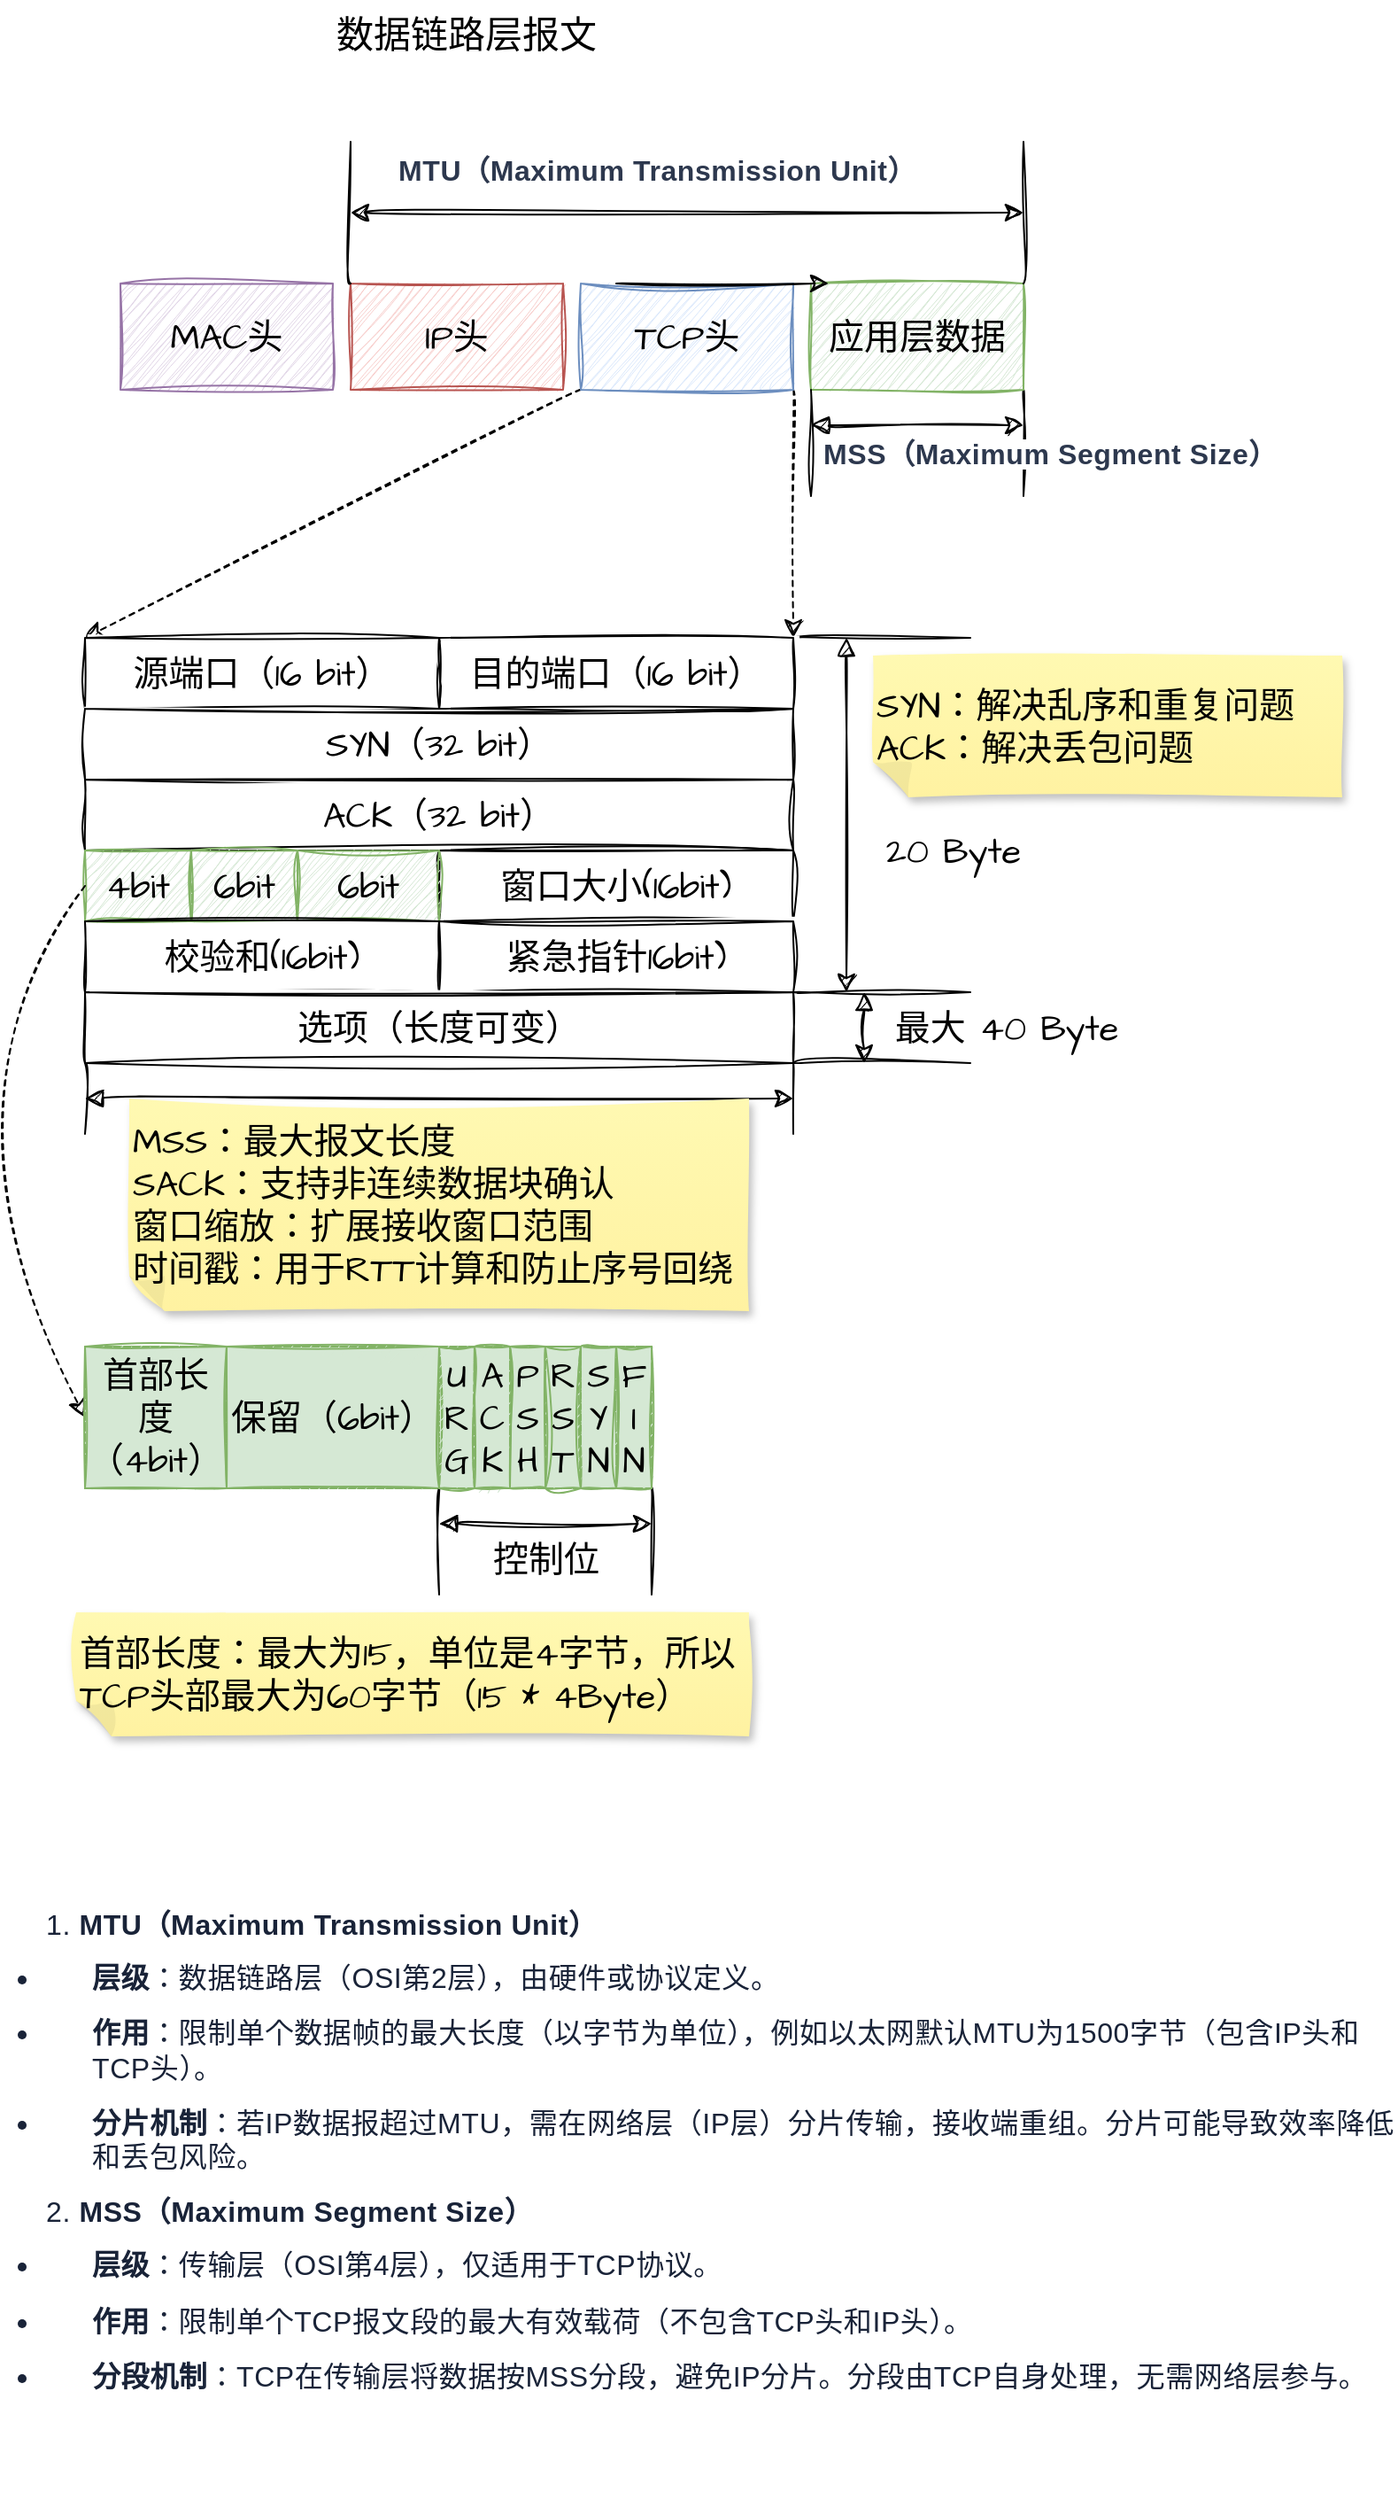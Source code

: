 <mxfile version="26.2.15" pages="3">
  <diagram name="TCP" id="4TqutR9kN0xEOKNRt9UP">
    <mxGraphModel dx="932" dy="539" grid="1" gridSize="10" guides="1" tooltips="1" connect="1" arrows="1" fold="1" page="1" pageScale="1" pageWidth="827" pageHeight="1169" math="1" shadow="0" adaptiveColors="none">
      <root>
        <mxCell id="0" />
        <mxCell id="1" parent="0" />
        <mxCell id="84evJgnpFXOQ0hdBzWu8-26" style="edgeStyle=none;curved=1;rounded=0;sketch=1;hachureGap=4;jiggle=2;curveFitting=1;orthogonalLoop=1;jettySize=auto;html=1;exitX=0;exitY=1;exitDx=0;exitDy=0;entryX=0;entryY=0;entryDx=0;entryDy=0;fontFamily=Architects Daughter;fontSource=https%3A%2F%2Ffonts.googleapis.com%2Fcss%3Ffamily%3DArchitects%2BDaughter;fontSize=12;startSize=8;endSize=8;dashed=1;" edge="1" parent="1" source="SN9uG7vAtp5vsoG-d6Sv-2" target="84evJgnpFXOQ0hdBzWu8-1">
          <mxGeometry relative="1" as="geometry" />
        </mxCell>
        <mxCell id="84evJgnpFXOQ0hdBzWu8-27" style="edgeStyle=none;curved=1;rounded=0;sketch=1;hachureGap=4;jiggle=2;curveFitting=1;orthogonalLoop=1;jettySize=auto;html=1;exitX=1;exitY=1;exitDx=0;exitDy=0;entryX=1;entryY=0;entryDx=0;entryDy=0;fontFamily=Architects Daughter;fontSource=https%3A%2F%2Ffonts.googleapis.com%2Fcss%3Ffamily%3DArchitects%2BDaughter;fontSize=12;startSize=8;endSize=8;dashed=1;" edge="1" parent="1" source="SN9uG7vAtp5vsoG-d6Sv-2" target="84evJgnpFXOQ0hdBzWu8-2">
          <mxGeometry relative="1" as="geometry" />
        </mxCell>
        <mxCell id="SN9uG7vAtp5vsoG-d6Sv-19" value="&lt;ol start=&quot;1&quot; class=&quot;qk-md-ol&quot; style=&quot;margin: 0px; padding: 0px; list-style: auto; padding-inline-start: var(--list-padding-inline-start,0); color: rgb(25, 35, 56); font-family: arial, sans-serif; font-size: 16px; font-style: normal; font-variant-ligatures: normal; font-variant-caps: normal; font-weight: 400; letter-spacing: 0.3px; orphans: 2; text-align: start; text-indent: 0px; text-transform: none; widows: 2; word-spacing: 0px; -webkit-text-stroke-width: 0px; white-space: normal; background-color: rgb(255, 255, 255); text-decoration-thickness: initial; text-decoration-style: initial; text-decoration-color: initial;&quot;&gt;&lt;li class=&quot;qk-md-li complete&quot; style=&quot;margin-top: 0px; margin-right: ; margin-bottom: 12px; margin-left: ; padding: 0px 0px 0px 6px; position: relative; list-style-position: inside; letter-spacing: 0.3px; color: var(--color-li-default); font-weight: 400; animation: auto ease 0s 1 normal none running none;&quot;&gt;&lt;strong class=&quot;qk-md-strong complete&quot; style=&quot;margin: 0px; padding: 0px; font-style: normal; font-weight: var(--base-text-weight-semibold,700); animation: auto ease 0s 1 normal none running none; opacity: 1;&quot;&gt;&lt;span class=&quot;qk-md-text complete&quot; style=&quot;margin: 0px; padding: 0px; animation: auto ease 0s 1 normal none running none; opacity: 1;&quot;&gt;MTU（Maximum Transmission Unit）&lt;/span&gt;&lt;/strong&gt;&lt;span class=&quot;qk-md-text complete&quot; style=&quot;margin: 0px; padding: 0px; animation: auto ease 0s 1 normal none running none; opacity: 1;&quot;&gt;&lt;/span&gt;&lt;ul class=&quot;qk-md-ul&quot; style=&quot;margin: 11px 0px; padding: 0px; list-style: disc; padding-inline-start: var(--list-padding-inline-start,0);&quot;&gt;&lt;li class=&quot;qk-md-li complete&quot; style=&quot;margin: 0px 0px 12px; padding: 0px 0px 0px 26px; position: relative; color: var(--color-li-default); animation: auto ease 0s 1 normal none running none;&quot;&gt;&lt;strong class=&quot;qk-md-strong complete&quot; style=&quot;margin: 0px; padding: 0px; font-style: normal; font-weight: var(--base-text-weight-semibold,700); animation: auto ease 0s 1 normal none running none; opacity: 1;&quot;&gt;&lt;span class=&quot;qk-md-text complete&quot; style=&quot;margin: 0px; padding: 0px; animation: auto ease 0s 1 normal none running none; opacity: 1;&quot;&gt;层级&lt;/span&gt;&lt;/strong&gt;&lt;span class=&quot;qk-md-text complete&quot; style=&quot;margin: 0px; padding: 0px; animation: auto ease 0s 1 normal none running none; opacity: 1;&quot;&gt;：数据链路层（OSI第2层），由硬件或协议定义。&lt;/span&gt;&lt;/li&gt;&lt;li class=&quot;qk-md-li complete&quot; style=&quot;margin: 0px 0px 12px; padding: 0px 0px 0px 26px; position: relative; color: var(--color-li-default); animation: auto ease 0s 1 normal none running none;&quot;&gt;&lt;strong class=&quot;qk-md-strong complete&quot; style=&quot;margin: 0px; padding: 0px; font-style: normal; font-weight: var(--base-text-weight-semibold,700); animation: auto ease 0s 1 normal none running none; opacity: 1;&quot;&gt;&lt;span class=&quot;qk-md-text complete&quot; style=&quot;margin: 0px; padding: 0px; animation: auto ease 0s 1 normal none running none; opacity: 1;&quot;&gt;作用&lt;/span&gt;&lt;/strong&gt;&lt;span class=&quot;qk-md-text complete&quot; style=&quot;margin: 0px; padding: 0px; animation: auto ease 0s 1 normal none running none; opacity: 1;&quot;&gt;：限制单个数据帧的最大长度（以字节为单位），例如以太网默认MTU为1500字节（包含IP头和TCP头）。&lt;/span&gt;&lt;/li&gt;&lt;li class=&quot;qk-md-li complete&quot; style=&quot;margin: 0px 0px 12px; padding: 0px 0px 0px 26px; position: relative; color: var(--color-li-default); animation: auto ease 0s 1 normal none running none;&quot;&gt;&lt;strong class=&quot;qk-md-strong complete&quot; style=&quot;margin: 0px; padding: 0px; font-style: normal; font-weight: var(--base-text-weight-semibold,700); animation: auto ease 0s 1 normal none running none; opacity: 1;&quot;&gt;&lt;span class=&quot;qk-md-text complete&quot; style=&quot;margin: 0px; padding: 0px; animation: auto ease 0s 1 normal none running none; opacity: 1;&quot;&gt;分片机制&lt;/span&gt;&lt;/strong&gt;&lt;span class=&quot;qk-md-text complete&quot; style=&quot;margin: 0px; padding: 0px; animation: auto ease 0s 1 normal none running none; opacity: 1;&quot;&gt;：若IP数据报超过MTU，需在网络层（IP层）分片传输，接收端重组。分片可能导致效率降低和丢包风险。&lt;/span&gt;&lt;/li&gt;&lt;/ul&gt;&lt;/li&gt;&lt;li class=&quot;qk-md-li complete&quot; style=&quot;margin-top: 0px; margin-right: ; margin-bottom: 12px; margin-left: ; padding: 0px 0px 0px 6px; position: relative; list-style-position: inside; letter-spacing: 0.3px; color: var(--color-li-default); font-weight: 400; animation: auto ease 0s 1 normal none running none;&quot;&gt;&lt;strong class=&quot;qk-md-strong complete&quot; style=&quot;margin: 0px; padding: 0px; font-style: normal; font-weight: var(--base-text-weight-semibold,700); animation: auto ease 0s 1 normal none running none; opacity: 1;&quot;&gt;&lt;span class=&quot;qk-md-text complete&quot; style=&quot;margin: 0px; padding: 0px; animation: auto ease 0s 1 normal none running none; opacity: 1;&quot;&gt;MSS（Maximum Segment Size）&lt;/span&gt;&lt;/strong&gt;&lt;span class=&quot;qk-md-text complete&quot; style=&quot;margin: 0px; padding: 0px; animation: auto ease 0s 1 normal none running none; opacity: 1;&quot;&gt;&lt;/span&gt;&lt;ul class=&quot;qk-md-ul&quot; style=&quot;margin: 11px 0px; padding: 0px; list-style: disc; padding-inline-start: var(--list-padding-inline-start,0);&quot;&gt;&lt;li class=&quot;qk-md-li complete&quot; style=&quot;margin: 0px 0px 12px; padding: 0px 0px 0px 26px; position: relative; color: var(--color-li-default); animation: auto ease 0s 1 normal none running none;&quot;&gt;&lt;strong class=&quot;qk-md-strong complete&quot; style=&quot;margin: 0px; padding: 0px; font-style: normal; font-weight: var(--base-text-weight-semibold,700); animation: auto ease 0s 1 normal none running none; opacity: 1;&quot;&gt;&lt;span class=&quot;qk-md-text complete&quot; style=&quot;margin: 0px; padding: 0px; animation: auto ease 0s 1 normal none running none; opacity: 1;&quot;&gt;层级&lt;/span&gt;&lt;/strong&gt;&lt;span class=&quot;qk-md-text complete&quot; style=&quot;margin: 0px; padding: 0px; animation: auto ease 0s 1 normal none running none; opacity: 1;&quot;&gt;：传输层（OSI第4层），仅适用于TCP协议。&lt;/span&gt;&lt;/li&gt;&lt;li class=&quot;qk-md-li complete&quot; style=&quot;margin: 0px 0px 12px; padding: 0px 0px 0px 26px; position: relative; color: var(--color-li-default); animation: auto ease 0s 1 normal none running none;&quot;&gt;&lt;strong class=&quot;qk-md-strong complete&quot; style=&quot;margin: 0px; padding: 0px; font-style: normal; font-weight: var(--base-text-weight-semibold,700); animation: auto ease 0s 1 normal none running none; opacity: 1;&quot;&gt;&lt;span class=&quot;qk-md-text complete&quot; style=&quot;margin: 0px; padding: 0px; animation: auto ease 0s 1 normal none running none; opacity: 1;&quot;&gt;作用&lt;/span&gt;&lt;/strong&gt;&lt;span class=&quot;qk-md-text complete&quot; style=&quot;margin: 0px; padding: 0px; animation: auto ease 0s 1 normal none running none; opacity: 1;&quot;&gt;：限制单个TCP报文段的最大有效载荷（不包含TCP头和IP头）。&lt;/span&gt;&lt;/li&gt;&lt;li class=&quot;qk-md-li complete&quot; style=&quot;margin: 0px 0px 12px; padding: 0px 0px 0px 26px; position: relative; color: var(--color-li-default); animation: auto ease 0s 1 normal none running none;&quot;&gt;&lt;strong class=&quot;qk-md-strong complete&quot; style=&quot;margin: 0px; padding: 0px; font-style: normal; font-weight: var(--base-text-weight-semibold,700); animation: auto ease 0s 1 normal none running none; opacity: 1;&quot;&gt;&lt;span class=&quot;qk-md-text complete&quot; style=&quot;margin: 0px; padding: 0px; animation: auto ease 0s 1 normal none running none; opacity: 1;&quot;&gt;分段机制&lt;/span&gt;&lt;/strong&gt;&lt;span class=&quot;qk-md-text complete&quot; style=&quot;margin: 0px; padding: 0px; animation: auto ease 0s 1 normal none running none; opacity: 1;&quot;&gt;：TCP在传输层将数据按MSS分段，避免IP分片。分段由TCP自身处理，无需网络层参与。&lt;/span&gt;&lt;/li&gt;&lt;/ul&gt;&lt;/li&gt;&lt;/ol&gt;" style="text;whiteSpace=wrap;html=1;fontFamily=Architects Daughter;fontSource=https%3A%2F%2Ffonts.googleapis.com%2Fcss%3Ffamily%3DArchitects%2BDaughter;" vertex="1" parent="1">
          <mxGeometry x="70" y="1090" width="770" height="340" as="geometry" />
        </mxCell>
        <mxCell id="84evJgnpFXOQ0hdBzWu8-23" value="" style="group" vertex="1" connectable="0" parent="1">
          <mxGeometry x="100" y="380" width="400" height="240" as="geometry" />
        </mxCell>
        <mxCell id="84evJgnpFXOQ0hdBzWu8-1" value="源端口（16 bit）" style="rounded=0;whiteSpace=wrap;html=1;sketch=1;hachureGap=4;jiggle=2;curveFitting=1;fontFamily=Architects Daughter;fontSource=https%3A%2F%2Ffonts.googleapis.com%2Fcss%3Ffamily%3DArchitects%2BDaughter;fontSize=20;" vertex="1" parent="84evJgnpFXOQ0hdBzWu8-23">
          <mxGeometry width="200" height="40" as="geometry" />
        </mxCell>
        <mxCell id="84evJgnpFXOQ0hdBzWu8-43" style="edgeStyle=none;curved=1;rounded=0;sketch=1;hachureGap=4;jiggle=2;curveFitting=1;orthogonalLoop=1;jettySize=auto;html=1;exitX=1;exitY=0;exitDx=0;exitDy=0;fontFamily=Architects Daughter;fontSource=https%3A%2F%2Ffonts.googleapis.com%2Fcss%3Ffamily%3DArchitects%2BDaughter;fontSize=12;startSize=8;endSize=8;endArrow=none;startFill=0;" edge="1" parent="84evJgnpFXOQ0hdBzWu8-23" source="84evJgnpFXOQ0hdBzWu8-2">
          <mxGeometry relative="1" as="geometry">
            <mxPoint x="500" as="targetPoint" />
          </mxGeometry>
        </mxCell>
        <mxCell id="84evJgnpFXOQ0hdBzWu8-2" value="目的端口（16 bit）" style="rounded=0;whiteSpace=wrap;html=1;sketch=1;hachureGap=4;jiggle=2;curveFitting=1;fontFamily=Architects Daughter;fontSource=https%3A%2F%2Ffonts.googleapis.com%2Fcss%3Ffamily%3DArchitects%2BDaughter;fontSize=20;" vertex="1" parent="84evJgnpFXOQ0hdBzWu8-23">
          <mxGeometry x="200" width="200" height="40" as="geometry" />
        </mxCell>
        <mxCell id="84evJgnpFXOQ0hdBzWu8-3" value="SYN（32 bit）" style="rounded=0;whiteSpace=wrap;html=1;sketch=1;hachureGap=4;jiggle=2;curveFitting=1;fontFamily=Architects Daughter;fontSource=https%3A%2F%2Ffonts.googleapis.com%2Fcss%3Ffamily%3DArchitects%2BDaughter;fontSize=20;" vertex="1" parent="84evJgnpFXOQ0hdBzWu8-23">
          <mxGeometry y="40" width="400" height="40" as="geometry" />
        </mxCell>
        <mxCell id="84evJgnpFXOQ0hdBzWu8-4" value="ACK（32 bit）" style="rounded=0;whiteSpace=wrap;html=1;sketch=1;hachureGap=4;jiggle=2;curveFitting=1;fontFamily=Architects Daughter;fontSource=https%3A%2F%2Ffonts.googleapis.com%2Fcss%3Ffamily%3DArchitects%2BDaughter;fontSize=20;" vertex="1" parent="84evJgnpFXOQ0hdBzWu8-23">
          <mxGeometry y="80" width="400" height="40" as="geometry" />
        </mxCell>
        <mxCell id="84evJgnpFXOQ0hdBzWu8-5" value="4bit" style="rounded=0;whiteSpace=wrap;html=1;sketch=1;hachureGap=4;jiggle=2;curveFitting=1;fontFamily=Architects Daughter;fontSource=https%3A%2F%2Ffonts.googleapis.com%2Fcss%3Ffamily%3DArchitects%2BDaughter;fontSize=20;fillColor=#d5e8d4;strokeColor=#82b366;" vertex="1" parent="84evJgnpFXOQ0hdBzWu8-23">
          <mxGeometry y="120" width="60" height="40" as="geometry" />
        </mxCell>
        <mxCell id="84evJgnpFXOQ0hdBzWu8-6" value="6bit" style="rounded=0;whiteSpace=wrap;html=1;sketch=1;hachureGap=4;jiggle=2;curveFitting=1;fontFamily=Architects Daughter;fontSource=https%3A%2F%2Ffonts.googleapis.com%2Fcss%3Ffamily%3DArchitects%2BDaughter;fontSize=20;fillColor=#d5e8d4;strokeColor=#82b366;" vertex="1" parent="84evJgnpFXOQ0hdBzWu8-23">
          <mxGeometry x="60" y="120" width="60" height="40" as="geometry" />
        </mxCell>
        <mxCell id="84evJgnpFXOQ0hdBzWu8-7" value="窗口大小(16bit)" style="rounded=0;whiteSpace=wrap;html=1;sketch=1;hachureGap=4;jiggle=2;curveFitting=1;fontFamily=Architects Daughter;fontSource=https%3A%2F%2Ffonts.googleapis.com%2Fcss%3Ffamily%3DArchitects%2BDaughter;fontSize=20;" vertex="1" parent="84evJgnpFXOQ0hdBzWu8-23">
          <mxGeometry x="200" y="120" width="200" height="40" as="geometry" />
        </mxCell>
        <mxCell id="84evJgnpFXOQ0hdBzWu8-8" value="6bit" style="rounded=0;whiteSpace=wrap;html=1;sketch=1;hachureGap=4;jiggle=2;curveFitting=1;fontFamily=Architects Daughter;fontSource=https%3A%2F%2Ffonts.googleapis.com%2Fcss%3Ffamily%3DArchitects%2BDaughter;fontSize=20;fillColor=#d5e8d4;strokeColor=#82b366;" vertex="1" parent="84evJgnpFXOQ0hdBzWu8-23">
          <mxGeometry x="120" y="120" width="80" height="40" as="geometry" />
        </mxCell>
        <mxCell id="84evJgnpFXOQ0hdBzWu8-9" value="校验和(16bit)" style="rounded=0;whiteSpace=wrap;html=1;sketch=1;hachureGap=4;jiggle=2;curveFitting=1;fontFamily=Architects Daughter;fontSource=https%3A%2F%2Ffonts.googleapis.com%2Fcss%3Ffamily%3DArchitects%2BDaughter;fontSize=20;" vertex="1" parent="84evJgnpFXOQ0hdBzWu8-23">
          <mxGeometry y="160" width="200" height="40" as="geometry" />
        </mxCell>
        <mxCell id="84evJgnpFXOQ0hdBzWu8-10" value="紧急指针16bit)" style="rounded=0;whiteSpace=wrap;html=1;sketch=1;hachureGap=4;jiggle=2;curveFitting=1;fontFamily=Architects Daughter;fontSource=https%3A%2F%2Ffonts.googleapis.com%2Fcss%3Ffamily%3DArchitects%2BDaughter;fontSize=20;" vertex="1" parent="84evJgnpFXOQ0hdBzWu8-23">
          <mxGeometry x="200" y="160" width="200" height="40" as="geometry" />
        </mxCell>
        <mxCell id="84evJgnpFXOQ0hdBzWu8-44" style="edgeStyle=none;curved=1;rounded=0;sketch=1;hachureGap=4;jiggle=2;curveFitting=1;orthogonalLoop=1;jettySize=auto;html=1;exitX=1;exitY=0;exitDx=0;exitDy=0;fontFamily=Architects Daughter;fontSource=https%3A%2F%2Ffonts.googleapis.com%2Fcss%3Ffamily%3DArchitects%2BDaughter;fontSize=12;startSize=8;endSize=8;endArrow=none;startFill=0;" edge="1" parent="84evJgnpFXOQ0hdBzWu8-23" source="84evJgnpFXOQ0hdBzWu8-11">
          <mxGeometry relative="1" as="geometry">
            <mxPoint x="500" y="200" as="targetPoint" />
          </mxGeometry>
        </mxCell>
        <mxCell id="84evJgnpFXOQ0hdBzWu8-47" style="edgeStyle=none;curved=1;rounded=0;sketch=1;hachureGap=4;jiggle=2;curveFitting=1;orthogonalLoop=1;jettySize=auto;html=1;exitX=1;exitY=1;exitDx=0;exitDy=0;fontFamily=Architects Daughter;fontSource=https%3A%2F%2Ffonts.googleapis.com%2Fcss%3Ffamily%3DArchitects%2BDaughter;fontSize=12;startSize=8;endSize=8;endArrow=none;startFill=0;" edge="1" parent="84evJgnpFXOQ0hdBzWu8-23" source="84evJgnpFXOQ0hdBzWu8-11">
          <mxGeometry relative="1" as="geometry">
            <mxPoint x="500" y="240" as="targetPoint" />
          </mxGeometry>
        </mxCell>
        <mxCell id="84evJgnpFXOQ0hdBzWu8-53" style="edgeStyle=none;curved=1;rounded=0;sketch=1;hachureGap=4;jiggle=2;curveFitting=1;orthogonalLoop=1;jettySize=auto;html=1;exitX=0;exitY=1;exitDx=0;exitDy=0;fontFamily=Architects Daughter;fontSource=https%3A%2F%2Ffonts.googleapis.com%2Fcss%3Ffamily%3DArchitects%2BDaughter;fontSize=12;startSize=8;endSize=8;endArrow=none;startFill=0;" edge="1" parent="84evJgnpFXOQ0hdBzWu8-23" source="84evJgnpFXOQ0hdBzWu8-11">
          <mxGeometry relative="1" as="geometry">
            <mxPoint y="280" as="targetPoint" />
          </mxGeometry>
        </mxCell>
        <mxCell id="84evJgnpFXOQ0hdBzWu8-54" style="edgeStyle=none;curved=1;rounded=0;sketch=1;hachureGap=4;jiggle=2;curveFitting=1;orthogonalLoop=1;jettySize=auto;html=1;exitX=1;exitY=1;exitDx=0;exitDy=0;fontFamily=Architects Daughter;fontSource=https%3A%2F%2Ffonts.googleapis.com%2Fcss%3Ffamily%3DArchitects%2BDaughter;fontSize=12;startSize=8;endSize=8;endArrow=none;startFill=0;" edge="1" parent="84evJgnpFXOQ0hdBzWu8-23" source="84evJgnpFXOQ0hdBzWu8-11">
          <mxGeometry relative="1" as="geometry">
            <mxPoint x="400" y="280" as="targetPoint" />
          </mxGeometry>
        </mxCell>
        <mxCell id="84evJgnpFXOQ0hdBzWu8-11" value="选项（长度可变）" style="rounded=0;whiteSpace=wrap;html=1;sketch=1;hachureGap=4;jiggle=2;curveFitting=1;fontFamily=Architects Daughter;fontSource=https%3A%2F%2Ffonts.googleapis.com%2Fcss%3Ffamily%3DArchitects%2BDaughter;fontSize=20;" vertex="1" parent="84evJgnpFXOQ0hdBzWu8-23">
          <mxGeometry y="200" width="400" height="40" as="geometry" />
        </mxCell>
        <mxCell id="84evJgnpFXOQ0hdBzWu8-38" value="" style="group" vertex="1" connectable="0" parent="1">
          <mxGeometry x="120" y="100" width="685" height="200" as="geometry" />
        </mxCell>
        <mxCell id="84evJgnpFXOQ0hdBzWu8-29" style="edgeStyle=none;curved=1;rounded=0;sketch=1;hachureGap=4;jiggle=2;curveFitting=1;orthogonalLoop=1;jettySize=auto;html=1;exitX=1;exitY=1;exitDx=0;exitDy=0;fontFamily=Architects Daughter;fontSource=https%3A%2F%2Ffonts.googleapis.com%2Fcss%3Ffamily%3DArchitects%2BDaughter;fontSize=12;startSize=8;endSize=8;endArrow=none;startFill=0;" edge="1" parent="84evJgnpFXOQ0hdBzWu8-38" source="SN9uG7vAtp5vsoG-d6Sv-1">
          <mxGeometry relative="1" as="geometry">
            <mxPoint x="510" y="200" as="targetPoint" />
          </mxGeometry>
        </mxCell>
        <mxCell id="SN9uG7vAtp5vsoG-d6Sv-1" value="应用层数据" style="whiteSpace=wrap;html=1;hachureGap=4;fontFamily=Architects Daughter;fontSource=https%3A%2F%2Ffonts.googleapis.com%2Fcss%3Ffamily%3DArchitects%2BDaughter;fillColor=#d5e8d4;strokeColor=#82b366;fontSize=20;sketch=1;curveFitting=1;jiggle=2;" vertex="1" parent="84evJgnpFXOQ0hdBzWu8-38">
          <mxGeometry x="390" y="80" width="120" height="60" as="geometry" />
        </mxCell>
        <mxCell id="SN9uG7vAtp5vsoG-d6Sv-2" value="TCP头" style="whiteSpace=wrap;html=1;hachureGap=4;fontFamily=Architects Daughter;fontSource=https%3A%2F%2Ffonts.googleapis.com%2Fcss%3Ffamily%3DArchitects%2BDaughter;fontSize=20;fillColor=#dae8fc;strokeColor=#6c8ebf;sketch=1;curveFitting=1;jiggle=2;" vertex="1" parent="84evJgnpFXOQ0hdBzWu8-38">
          <mxGeometry x="260" y="80" width="120" height="60" as="geometry" />
        </mxCell>
        <mxCell id="SN9uG7vAtp5vsoG-d6Sv-3" value="IP头" style="whiteSpace=wrap;html=1;hachureGap=4;fontFamily=Architects Daughter;fontSource=https%3A%2F%2Ffonts.googleapis.com%2Fcss%3Ffamily%3DArchitects%2BDaughter;fillColor=#f8cecc;strokeColor=#b85450;fontSize=20;sketch=1;curveFitting=1;jiggle=2;" vertex="1" parent="84evJgnpFXOQ0hdBzWu8-38">
          <mxGeometry x="130" y="80" width="120" height="60" as="geometry" />
        </mxCell>
        <mxCell id="SN9uG7vAtp5vsoG-d6Sv-4" value="&lt;strong class=&quot;qk-md-strong complete&quot; style=&quot;margin: 0px; padding: 0px; font-style: normal; font-weight: var(--base-text-weight-semibold,700); animation: auto ease 0s 1 normal none running none; opacity: 1; color: rgb(45, 56, 78); font-family: arial, sans-serif; font-size: 16px; font-variant-ligatures: normal; font-variant-caps: normal; letter-spacing: 0.3px; orphans: 2; text-align: left; text-indent: 0px; text-transform: none; widows: 2; word-spacing: 0px; -webkit-text-stroke-width: 0px; white-space: normal; background-color: rgb(255, 255, 255); text-decoration-thickness: initial; text-decoration-style: initial; text-decoration-color: initial;&quot;&gt;&lt;span class=&quot;qk-md-text complete&quot; style=&quot;margin: 0px; padding: 0px; animation: auto ease 0s 1 normal none running none; opacity: 1;&quot;&gt;MTU（Maximum Transmission Unit）&lt;/span&gt;&lt;/strong&gt;" style="text;whiteSpace=wrap;html=1;fontFamily=Architects Daughter;fontSource=https%3A%2F%2Ffonts.googleapis.com%2Fcss%3Ffamily%3DArchitects%2BDaughter;sketch=1;curveFitting=1;jiggle=2;" vertex="1" parent="84evJgnpFXOQ0hdBzWu8-38">
          <mxGeometry x="155" width="330" height="40" as="geometry" />
        </mxCell>
        <mxCell id="SN9uG7vAtp5vsoG-d6Sv-5" value="MAC头" style="whiteSpace=wrap;html=1;hachureGap=4;fontFamily=Architects Daughter;fontSource=https%3A%2F%2Ffonts.googleapis.com%2Fcss%3Ffamily%3DArchitects%2BDaughter;fillColor=#e1d5e7;strokeColor=#9673a6;fontSize=20;sketch=1;curveFitting=1;jiggle=2;" vertex="1" parent="84evJgnpFXOQ0hdBzWu8-38">
          <mxGeometry y="80" width="120" height="60" as="geometry" />
        </mxCell>
        <mxCell id="SN9uG7vAtp5vsoG-d6Sv-6" value="" style="edgeStyle=none;orthogonalLoop=1;jettySize=auto;html=1;rounded=0;hachureGap=4;fontFamily=Architects Daughter;fontSource=https%3A%2F%2Ffonts.googleapis.com%2Fcss%3Ffamily%3DArchitects%2BDaughter;fontSize=12;startSize=8;endSize=8;curved=1;startArrow=classic;startFill=1;sketch=1;curveFitting=1;jiggle=2;" edge="1" parent="84evJgnpFXOQ0hdBzWu8-38">
          <mxGeometry width="120" relative="1" as="geometry">
            <mxPoint x="130" y="40" as="sourcePoint" />
            <mxPoint x="510" y="40" as="targetPoint" />
            <Array as="points" />
          </mxGeometry>
        </mxCell>
        <mxCell id="SN9uG7vAtp5vsoG-d6Sv-9" value="" style="edgeStyle=none;orthogonalLoop=1;jettySize=auto;html=1;rounded=0;hachureGap=4;fontFamily=Architects Daughter;fontSource=https%3A%2F%2Ffonts.googleapis.com%2Fcss%3Ffamily%3DArchitects%2BDaughter;fontSize=12;startSize=8;endSize=8;curved=1;endArrow=none;startFill=0;sketch=1;curveFitting=1;jiggle=2;" edge="1" parent="84evJgnpFXOQ0hdBzWu8-38">
          <mxGeometry width="120" relative="1" as="geometry">
            <mxPoint x="130" y="80" as="sourcePoint" />
            <mxPoint x="130" as="targetPoint" />
            <Array as="points" />
          </mxGeometry>
        </mxCell>
        <mxCell id="SN9uG7vAtp5vsoG-d6Sv-10" value="" style="edgeStyle=none;orthogonalLoop=1;jettySize=auto;html=1;rounded=0;hachureGap=4;fontFamily=Architects Daughter;fontSource=https%3A%2F%2Ffonts.googleapis.com%2Fcss%3Ffamily%3DArchitects%2BDaughter;fontSize=12;startSize=8;endSize=8;curved=1;endArrow=none;startFill=0;sketch=1;curveFitting=1;jiggle=2;" edge="1" parent="84evJgnpFXOQ0hdBzWu8-38">
          <mxGeometry width="120" relative="1" as="geometry">
            <mxPoint x="510" y="80" as="sourcePoint" />
            <mxPoint x="510" as="targetPoint" />
            <Array as="points" />
          </mxGeometry>
        </mxCell>
        <mxCell id="SN9uG7vAtp5vsoG-d6Sv-13" value="" style="edgeStyle=none;orthogonalLoop=1;jettySize=auto;html=1;rounded=0;hachureGap=4;fontFamily=Architects Daughter;fontSource=https%3A%2F%2Ffonts.googleapis.com%2Fcss%3Ffamily%3DArchitects%2BDaughter;fontSize=12;startSize=8;endSize=8;curved=1;endArrow=none;startFill=0;sketch=1;curveFitting=1;jiggle=2;" edge="1" parent="84evJgnpFXOQ0hdBzWu8-38">
          <mxGeometry width="120" relative="1" as="geometry">
            <mxPoint x="390" y="200" as="sourcePoint" />
            <mxPoint x="390" y="140" as="targetPoint" />
            <Array as="points">
              <mxPoint x="390" y="170" />
            </Array>
          </mxGeometry>
        </mxCell>
        <mxCell id="SN9uG7vAtp5vsoG-d6Sv-16" value="&lt;strong class=&quot;qk-md-strong complete&quot; style=&quot;margin: 0px; padding: 0px; font-style: normal; font-weight: var(--base-text-weight-semibold,700); animation: auto ease 0s 1 normal none running none; opacity: 1; color: rgb(45, 56, 78); font-family: arial, sans-serif; font-size: 16px; font-variant-ligatures: normal; font-variant-caps: normal; letter-spacing: 0.3px; orphans: 2; text-align: left; text-indent: 0px; text-transform: none; widows: 2; word-spacing: 0px; -webkit-text-stroke-width: 0px; white-space: normal; background-color: rgb(255, 255, 255); text-decoration-thickness: initial; text-decoration-style: initial; text-decoration-color: initial;&quot;&gt;&lt;span class=&quot;qk-md-text complete&quot; style=&quot;margin: 0px; padding: 0px; animation: auto ease 0s 1 normal none running none; opacity: 1;&quot;&gt;MSS（Maximum Segment Size）&lt;/span&gt;&lt;/strong&gt;" style="text;whiteSpace=wrap;html=1;fontFamily=Architects Daughter;fontSource=https%3A%2F%2Ffonts.googleapis.com%2Fcss%3Ffamily%3DArchitects%2BDaughter;" vertex="1" parent="84evJgnpFXOQ0hdBzWu8-38">
          <mxGeometry x="395" y="160" width="290" height="40" as="geometry" />
        </mxCell>
        <mxCell id="84evJgnpFXOQ0hdBzWu8-31" value="" style="edgeStyle=none;orthogonalLoop=1;jettySize=auto;html=1;rounded=0;sketch=1;hachureGap=4;jiggle=2;curveFitting=1;fontFamily=Architects Daughter;fontSource=https%3A%2F%2Ffonts.googleapis.com%2Fcss%3Ffamily%3DArchitects%2BDaughter;fontSize=12;startSize=8;endSize=8;curved=1;" edge="1" parent="84evJgnpFXOQ0hdBzWu8-38">
          <mxGeometry width="120" relative="1" as="geometry">
            <mxPoint x="280" y="80" as="sourcePoint" />
            <mxPoint x="400" y="80" as="targetPoint" />
            <Array as="points" />
          </mxGeometry>
        </mxCell>
        <mxCell id="84evJgnpFXOQ0hdBzWu8-32" value="" style="edgeStyle=none;orthogonalLoop=1;jettySize=auto;html=1;rounded=0;sketch=1;hachureGap=4;jiggle=2;curveFitting=1;fontFamily=Architects Daughter;fontSource=https%3A%2F%2Ffonts.googleapis.com%2Fcss%3Ffamily%3DArchitects%2BDaughter;fontSize=12;startSize=8;endSize=8;curved=1;startArrow=block;startFill=1;" edge="1" parent="84evJgnpFXOQ0hdBzWu8-38">
          <mxGeometry width="120" relative="1" as="geometry">
            <mxPoint x="390" y="160" as="sourcePoint" />
            <mxPoint x="510" y="160" as="targetPoint" />
            <Array as="points" />
          </mxGeometry>
        </mxCell>
        <mxCell id="84evJgnpFXOQ0hdBzWu8-45" value="" style="edgeStyle=none;orthogonalLoop=1;jettySize=auto;html=1;rounded=0;sketch=1;hachureGap=4;jiggle=2;curveFitting=1;fontFamily=Architects Daughter;fontSource=https%3A%2F%2Ffonts.googleapis.com%2Fcss%3Ffamily%3DArchitects%2BDaughter;fontSize=12;startSize=8;endSize=8;curved=1;startArrow=block;startFill=1;" edge="1" parent="1">
          <mxGeometry width="120" relative="1" as="geometry">
            <mxPoint x="530" y="380" as="sourcePoint" />
            <mxPoint x="530" y="580" as="targetPoint" />
            <Array as="points" />
          </mxGeometry>
        </mxCell>
        <mxCell id="84evJgnpFXOQ0hdBzWu8-46" value="20 Byte" style="text;html=1;align=center;verticalAlign=middle;resizable=0;points=[];autosize=1;strokeColor=none;fillColor=none;fontSize=20;fontFamily=Architects Daughter;fontSource=https%3A%2F%2Ffonts.googleapis.com%2Fcss%3Ffamily%3DArchitects%2BDaughter;" vertex="1" parent="1">
          <mxGeometry x="540" y="480" width="100" height="40" as="geometry" />
        </mxCell>
        <mxCell id="84evJgnpFXOQ0hdBzWu8-48" value="" style="edgeStyle=none;orthogonalLoop=1;jettySize=auto;html=1;rounded=0;sketch=1;hachureGap=4;jiggle=2;curveFitting=1;fontFamily=Architects Daughter;fontSource=https%3A%2F%2Ffonts.googleapis.com%2Fcss%3Ffamily%3DArchitects%2BDaughter;fontSize=12;startSize=8;endSize=8;curved=1;startArrow=block;startFill=1;" edge="1" parent="1">
          <mxGeometry width="120" relative="1" as="geometry">
            <mxPoint x="540" y="580" as="sourcePoint" />
            <mxPoint x="540" y="620" as="targetPoint" />
            <Array as="points" />
          </mxGeometry>
        </mxCell>
        <mxCell id="84evJgnpFXOQ0hdBzWu8-49" value="最大 40 Byte" style="text;html=1;align=center;verticalAlign=middle;resizable=0;points=[];autosize=1;strokeColor=none;fillColor=none;fontSize=20;fontFamily=Architects Daughter;fontSource=https%3A%2F%2Ffonts.googleapis.com%2Fcss%3Ffamily%3DArchitects%2BDaughter;" vertex="1" parent="1">
          <mxGeometry x="545" y="580" width="150" height="40" as="geometry" />
        </mxCell>
        <mxCell id="84evJgnpFXOQ0hdBzWu8-50" style="edgeStyle=none;curved=1;rounded=0;sketch=1;hachureGap=4;jiggle=2;curveFitting=1;orthogonalLoop=1;jettySize=auto;html=1;exitX=0;exitY=0.5;exitDx=0;exitDy=0;fontFamily=Architects Daughter;fontSource=https%3A%2F%2Ffonts.googleapis.com%2Fcss%3Ffamily%3DArchitects%2BDaughter;fontSize=12;startSize=8;endSize=8;entryX=0;entryY=0.5;entryDx=0;entryDy=0;dashed=1;" edge="1" parent="1" source="84evJgnpFXOQ0hdBzWu8-5" target="84evJgnpFXOQ0hdBzWu8-35">
          <mxGeometry relative="1" as="geometry">
            <mxPoint x="90" y="650" as="targetPoint" />
            <Array as="points">
              <mxPoint x="10" y="640" />
            </Array>
          </mxGeometry>
        </mxCell>
        <mxCell id="84evJgnpFXOQ0hdBzWu8-51" value="首部长度：最大为15，单位是4字节，所以TCP头部最大为60字节（15 * 4Byte）" style="shape=note;whiteSpace=wrap;html=1;backgroundOutline=1;fontColor=#000000;darkOpacity=0.05;fillColor=#FFF9B2;strokeColor=none;fillStyle=solid;direction=west;gradientDirection=north;gradientColor=#FFF2A1;shadow=1;size=20;pointerEvents=1;sketch=1;hachureGap=4;jiggle=2;curveFitting=1;fontFamily=Architects Daughter;fontSource=https%3A%2F%2Ffonts.googleapis.com%2Fcss%3Ffamily%3DArchitects%2BDaughter;align=left;fontSize=20;" vertex="1" parent="1">
          <mxGeometry x="95" y="930" width="380" height="70" as="geometry" />
        </mxCell>
        <mxCell id="84evJgnpFXOQ0hdBzWu8-52" value="" style="group" vertex="1" connectable="0" parent="1">
          <mxGeometry x="100" y="780" width="320" height="140" as="geometry" />
        </mxCell>
        <mxCell id="84evJgnpFXOQ0hdBzWu8-37" value="" style="group;fillColor=#d5e8d4;strokeColor=#82b366;" vertex="1" connectable="0" parent="84evJgnpFXOQ0hdBzWu8-52">
          <mxGeometry width="320" height="80" as="geometry" />
        </mxCell>
        <mxCell id="84evJgnpFXOQ0hdBzWu8-35" value="首部长度（4bit）" style="rounded=0;whiteSpace=wrap;html=1;sketch=1;hachureGap=4;jiggle=2;curveFitting=1;fontFamily=Architects Daughter;fontSource=https%3A%2F%2Ffonts.googleapis.com%2Fcss%3Ffamily%3DArchitects%2BDaughter;fontSize=20;fillColor=#d5e8d4;strokeColor=#82b366;" vertex="1" parent="84evJgnpFXOQ0hdBzWu8-37">
          <mxGeometry width="80" height="80" as="geometry" />
        </mxCell>
        <mxCell id="84evJgnpFXOQ0hdBzWu8-36" value="" style="group;fillColor=#d5e8d4;strokeColor=#82b366;" vertex="1" connectable="0" parent="84evJgnpFXOQ0hdBzWu8-37">
          <mxGeometry x="80" width="240" height="80" as="geometry" />
        </mxCell>
        <mxCell id="84evJgnpFXOQ0hdBzWu8-21" value="" style="group;fillColor=#d5e8d4;strokeColor=#82b366;container=0;" vertex="1" connectable="0" parent="84evJgnpFXOQ0hdBzWu8-36">
          <mxGeometry x="120" width="120" height="80" as="geometry" />
        </mxCell>
        <mxCell id="84evJgnpFXOQ0hdBzWu8-34" value="保留（6bit）" style="rounded=0;whiteSpace=wrap;html=1;sketch=1;hachureGap=4;jiggle=2;curveFitting=1;fontFamily=Architects Daughter;fontSource=https%3A%2F%2Ffonts.googleapis.com%2Fcss%3Ffamily%3DArchitects%2BDaughter;fontSize=20;fillColor=#d5e8d4;strokeColor=#82b366;" vertex="1" parent="84evJgnpFXOQ0hdBzWu8-36">
          <mxGeometry width="120" height="80" as="geometry" />
        </mxCell>
        <mxCell id="84evJgnpFXOQ0hdBzWu8-14" value="" style="group;fillColor=#d5e8d4;strokeColor=#82b366;" vertex="1" connectable="0" parent="84evJgnpFXOQ0hdBzWu8-36">
          <mxGeometry x="200" width="40" height="80" as="geometry" />
        </mxCell>
        <mxCell id="84evJgnpFXOQ0hdBzWu8-12" value="S&lt;div&gt;Y&lt;/div&gt;&lt;div&gt;N&lt;/div&gt;" style="rounded=0;whiteSpace=wrap;html=1;sketch=1;hachureGap=4;jiggle=2;curveFitting=1;fontFamily=Architects Daughter;fontSource=https%3A%2F%2Ffonts.googleapis.com%2Fcss%3Ffamily%3DArchitects%2BDaughter;fontSize=20;fillColor=#d5e8d4;strokeColor=#82b366;" vertex="1" parent="84evJgnpFXOQ0hdBzWu8-14">
          <mxGeometry width="20" height="80" as="geometry" />
        </mxCell>
        <mxCell id="84evJgnpFXOQ0hdBzWu8-40" style="edgeStyle=none;curved=1;rounded=0;sketch=1;hachureGap=4;jiggle=2;curveFitting=1;orthogonalLoop=1;jettySize=auto;html=1;exitX=1;exitY=1;exitDx=0;exitDy=0;fontFamily=Architects Daughter;fontSource=https%3A%2F%2Ffonts.googleapis.com%2Fcss%3Ffamily%3DArchitects%2BDaughter;fontSize=12;startSize=8;endSize=8;endArrow=none;startFill=0;" edge="1" parent="84evJgnpFXOQ0hdBzWu8-14" source="84evJgnpFXOQ0hdBzWu8-13">
          <mxGeometry relative="1" as="geometry">
            <mxPoint x="40" y="140" as="targetPoint" />
          </mxGeometry>
        </mxCell>
        <mxCell id="84evJgnpFXOQ0hdBzWu8-13" value="F&lt;div&gt;I&lt;/div&gt;&lt;div&gt;N&lt;/div&gt;" style="rounded=0;whiteSpace=wrap;html=1;sketch=1;hachureGap=4;jiggle=2;curveFitting=1;fontFamily=Architects Daughter;fontSource=https%3A%2F%2Ffonts.googleapis.com%2Fcss%3Ffamily%3DArchitects%2BDaughter;fontSize=20;fillColor=#d5e8d4;strokeColor=#82b366;" vertex="1" parent="84evJgnpFXOQ0hdBzWu8-14">
          <mxGeometry x="20" width="20" height="80" as="geometry" />
        </mxCell>
        <mxCell id="84evJgnpFXOQ0hdBzWu8-17" value="R&lt;div&gt;S&lt;div&gt;T&lt;/div&gt;&lt;/div&gt;" style="rounded=0;whiteSpace=wrap;html=1;sketch=1;hachureGap=4;jiggle=2;curveFitting=1;fontFamily=Architects Daughter;fontSource=https%3A%2F%2Ffonts.googleapis.com%2Fcss%3Ffamily%3DArchitects%2BDaughter;fontSize=20;fillColor=#d5e8d4;strokeColor=#82b366;" vertex="1" parent="84evJgnpFXOQ0hdBzWu8-36">
          <mxGeometry x="180" width="20" height="80" as="geometry" />
        </mxCell>
        <mxCell id="84evJgnpFXOQ0hdBzWu8-18" value="P&lt;div&gt;S&lt;/div&gt;&lt;div&gt;H&lt;/div&gt;" style="rounded=0;whiteSpace=wrap;html=1;sketch=1;hachureGap=4;jiggle=2;curveFitting=1;fontFamily=Architects Daughter;fontSource=https%3A%2F%2Ffonts.googleapis.com%2Fcss%3Ffamily%3DArchitects%2BDaughter;fontSize=20;fillColor=#d5e8d4;strokeColor=#82b366;" vertex="1" parent="84evJgnpFXOQ0hdBzWu8-36">
          <mxGeometry x="160" width="20" height="80" as="geometry" />
        </mxCell>
        <mxCell id="84evJgnpFXOQ0hdBzWu8-19" value="A&lt;div&gt;C&lt;/div&gt;&lt;div&gt;K&lt;/div&gt;" style="rounded=0;whiteSpace=wrap;html=1;sketch=1;hachureGap=4;jiggle=2;curveFitting=1;fontFamily=Architects Daughter;fontSource=https%3A%2F%2Ffonts.googleapis.com%2Fcss%3Ffamily%3DArchitects%2BDaughter;fontSize=20;fillColor=#d5e8d4;strokeColor=#82b366;" vertex="1" parent="84evJgnpFXOQ0hdBzWu8-36">
          <mxGeometry x="140" width="20" height="80" as="geometry" />
        </mxCell>
        <mxCell id="84evJgnpFXOQ0hdBzWu8-39" style="edgeStyle=none;curved=1;rounded=0;sketch=1;hachureGap=4;jiggle=2;curveFitting=1;orthogonalLoop=1;jettySize=auto;html=1;exitX=0;exitY=1;exitDx=0;exitDy=0;fontFamily=Architects Daughter;fontSource=https%3A%2F%2Ffonts.googleapis.com%2Fcss%3Ffamily%3DArchitects%2BDaughter;fontSize=12;startSize=8;endSize=8;endArrow=none;startFill=0;" edge="1" parent="84evJgnpFXOQ0hdBzWu8-36" source="84evJgnpFXOQ0hdBzWu8-20">
          <mxGeometry relative="1" as="geometry">
            <mxPoint x="120" y="140" as="targetPoint" />
          </mxGeometry>
        </mxCell>
        <mxCell id="84evJgnpFXOQ0hdBzWu8-20" value="U&lt;div&gt;R&lt;/div&gt;&lt;div&gt;G&lt;/div&gt;" style="rounded=0;whiteSpace=wrap;html=1;sketch=1;hachureGap=4;jiggle=2;curveFitting=1;fontFamily=Architects Daughter;fontSource=https%3A%2F%2Ffonts.googleapis.com%2Fcss%3Ffamily%3DArchitects%2BDaughter;fontSize=20;fillColor=#d5e8d4;strokeColor=#82b366;" vertex="1" parent="84evJgnpFXOQ0hdBzWu8-36">
          <mxGeometry x="120" width="20" height="80" as="geometry" />
        </mxCell>
        <mxCell id="84evJgnpFXOQ0hdBzWu8-41" value="" style="edgeStyle=none;orthogonalLoop=1;jettySize=auto;html=1;rounded=0;sketch=1;hachureGap=4;jiggle=2;curveFitting=1;fontFamily=Architects Daughter;fontSource=https%3A%2F%2Ffonts.googleapis.com%2Fcss%3Ffamily%3DArchitects%2BDaughter;fontSize=12;startSize=8;endSize=8;curved=1;startArrow=block;startFill=1;" edge="1" parent="84evJgnpFXOQ0hdBzWu8-52">
          <mxGeometry width="120" relative="1" as="geometry">
            <mxPoint x="200" y="100" as="sourcePoint" />
            <mxPoint x="320" y="100" as="targetPoint" />
            <Array as="points" />
          </mxGeometry>
        </mxCell>
        <mxCell id="84evJgnpFXOQ0hdBzWu8-42" value="控制位" style="text;html=1;align=center;verticalAlign=middle;resizable=0;points=[];autosize=1;strokeColor=none;fillColor=none;fontSize=20;fontFamily=Architects Daughter;fontSource=https%3A%2F%2Ffonts.googleapis.com%2Fcss%3Ffamily%3DArchitects%2BDaughter;" vertex="1" parent="84evJgnpFXOQ0hdBzWu8-52">
          <mxGeometry x="220" y="100" width="80" height="40" as="geometry" />
        </mxCell>
        <mxCell id="84evJgnpFXOQ0hdBzWu8-55" value="" style="edgeStyle=none;orthogonalLoop=1;jettySize=auto;html=1;rounded=0;sketch=1;hachureGap=4;jiggle=2;curveFitting=1;fontFamily=Architects Daughter;fontSource=https%3A%2F%2Ffonts.googleapis.com%2Fcss%3Ffamily%3DArchitects%2BDaughter;fontSize=12;startSize=8;endSize=8;curved=1;startArrow=block;startFill=1;" edge="1" parent="1">
          <mxGeometry width="120" relative="1" as="geometry">
            <mxPoint x="100" y="640" as="sourcePoint" />
            <mxPoint x="500" y="640" as="targetPoint" />
            <Array as="points" />
          </mxGeometry>
        </mxCell>
        <mxCell id="84evJgnpFXOQ0hdBzWu8-58" value="MSS：最大报文长度&lt;div&gt;SACK：支持非连续数据块确认&lt;/div&gt;&lt;div&gt;窗口缩放：扩展接收窗口范围&lt;/div&gt;&lt;div&gt;时间戳：用于RTT计算和防止序号回绕&lt;/div&gt;" style="shape=note;whiteSpace=wrap;html=1;backgroundOutline=1;fontColor=#000000;darkOpacity=0.05;fillColor=#FFF9B2;strokeColor=none;fillStyle=solid;direction=west;gradientDirection=north;gradientColor=#FFF2A1;shadow=1;size=20;pointerEvents=1;sketch=1;hachureGap=4;jiggle=2;curveFitting=1;fontFamily=Architects Daughter;fontSource=https%3A%2F%2Ffonts.googleapis.com%2Fcss%3Ffamily%3DArchitects%2BDaughter;align=left;fontSize=20;" vertex="1" parent="1">
          <mxGeometry x="125" y="640" width="350" height="120" as="geometry" />
        </mxCell>
        <mxCell id="QYoU1OEquIz1MVdnVfnx-1" value="SYN：解决乱序和重复问题&lt;span style=&quot;background-color: transparent; color: light-dark(rgb(0, 0, 0), rgb(237, 237, 237));&quot;&gt;ACK：解决丢包问题&lt;/span&gt;" style="shape=note;whiteSpace=wrap;html=1;backgroundOutline=1;fontColor=#000000;darkOpacity=0.05;fillColor=#FFF9B2;strokeColor=none;fillStyle=solid;direction=west;gradientDirection=north;gradientColor=#FFF2A1;shadow=1;size=20;pointerEvents=1;sketch=1;hachureGap=4;jiggle=2;curveFitting=1;fontFamily=Architects Daughter;fontSource=https%3A%2F%2Ffonts.googleapis.com%2Fcss%3Ffamily%3DArchitects%2BDaughter;fontSize=20;align=left;" vertex="1" parent="1">
          <mxGeometry x="545" y="390" width="265" height="80" as="geometry" />
        </mxCell>
        <mxCell id="QYoU1OEquIz1MVdnVfnx-2" value="数据链路层报文" style="text;html=1;align=center;verticalAlign=middle;resizable=0;points=[];autosize=1;strokeColor=none;fillColor=none;fontSize=21;fontFamily=Comic Sans MS;" vertex="1" parent="1">
          <mxGeometry x="230" y="20" width="170" height="40" as="geometry" />
        </mxCell>
      </root>
    </mxGraphModel>
  </diagram>
  <diagram id="aAm2y3sNHdF66kvT7jnA" name="TLS">
    <mxGraphModel dx="932" dy="539" grid="1" gridSize="10" guides="1" tooltips="1" connect="1" arrows="1" fold="1" page="1" pageScale="1" pageWidth="827" pageHeight="1169" math="1" shadow="0">
      <root>
        <mxCell id="0" />
        <mxCell id="1" parent="0" />
        <mxCell id="I_0CBgndCcE_jrkm0DA0-6" value="" style="edgeStyle=none;curved=1;rounded=0;sketch=1;hachureGap=4;jiggle=2;curveFitting=1;orthogonalLoop=1;jettySize=auto;html=1;fontFamily=Architects Daughter;fontSource=https%3A%2F%2Ffonts.googleapis.com%2Fcss%3Ffamily%3DArchitects%2BDaughter;fontSize=12;startSize=8;endSize=8;endArrow=none;startFill=0;" edge="1" parent="1" source="I_0CBgndCcE_jrkm0DA0-1">
          <mxGeometry relative="1" as="geometry">
            <mxPoint x="230" y="560" as="targetPoint" />
          </mxGeometry>
        </mxCell>
        <mxCell id="I_0CBgndCcE_jrkm0DA0-1" value="浏览器" style="rounded=0;whiteSpace=wrap;html=1;sketch=1;hachureGap=4;jiggle=2;curveFitting=1;fontFamily=Architects Daughter;fontSource=https%3A%2F%2Ffonts.googleapis.com%2Fcss%3Ffamily%3DArchitects%2BDaughter;fontSize=20;fillColor=#d5e8d4;strokeColor=#82b366;" vertex="1" parent="1">
          <mxGeometry x="150" y="90" width="160" height="80" as="geometry" />
        </mxCell>
        <mxCell id="I_0CBgndCcE_jrkm0DA0-8" value="" style="edgeStyle=none;curved=1;rounded=0;sketch=1;hachureGap=4;jiggle=2;curveFitting=1;orthogonalLoop=1;jettySize=auto;html=1;fontFamily=Architects Daughter;fontSource=https%3A%2F%2Ffonts.googleapis.com%2Fcss%3Ffamily%3DArchitects%2BDaughter;fontSize=12;startSize=8;endSize=8;endArrow=none;startFill=0;" edge="1" parent="1" source="I_0CBgndCcE_jrkm0DA0-2">
          <mxGeometry relative="1" as="geometry">
            <mxPoint x="560" y="560" as="targetPoint" />
          </mxGeometry>
        </mxCell>
        <mxCell id="I_0CBgndCcE_jrkm0DA0-2" value="服务器" style="rounded=0;whiteSpace=wrap;html=1;sketch=1;hachureGap=4;jiggle=2;curveFitting=1;fontFamily=Architects Daughter;fontSource=https%3A%2F%2Ffonts.googleapis.com%2Fcss%3Ffamily%3DArchitects%2BDaughter;fontSize=20;fillColor=#fa6800;strokeColor=#C73500;fontColor=#000000;" vertex="1" parent="1">
          <mxGeometry x="480" y="90" width="160" height="80" as="geometry" />
        </mxCell>
        <mxCell id="I_0CBgndCcE_jrkm0DA0-9" value="TCP 三次握手" style="rounded=1;whiteSpace=wrap;html=1;sketch=1;hachureGap=4;jiggle=2;curveFitting=1;fontFamily=Architects Daughter;fontSource=https%3A%2F%2Ffonts.googleapis.com%2Fcss%3Ffamily%3DArchitects%2BDaughter;dashed=1;fontSize=20;" vertex="1" parent="1">
          <mxGeometry x="190" y="220" width="410" height="60" as="geometry" />
        </mxCell>
        <mxCell id="I_0CBgndCcE_jrkm0DA0-10" value="TLS 四次握手" style="rounded=1;whiteSpace=wrap;html=1;sketch=1;hachureGap=4;jiggle=2;curveFitting=1;fontFamily=Architects Daughter;fontSource=https%3A%2F%2Ffonts.googleapis.com%2Fcss%3Ffamily%3DArchitects%2BDaughter;dashed=1;fontSize=20;fillColor=#1ba1e2;fontColor=#000000;strokeColor=#006EAF;" vertex="1" parent="1">
          <mxGeometry x="190" y="330" width="410" height="60" as="geometry" />
        </mxCell>
        <mxCell id="I_0CBgndCcE_jrkm0DA0-11" value="数据加密通信" style="rounded=1;whiteSpace=wrap;html=1;sketch=1;hachureGap=4;jiggle=2;curveFitting=1;fontFamily=Architects Daughter;fontSource=https%3A%2F%2Ffonts.googleapis.com%2Fcss%3Ffamily%3DArchitects%2BDaughter;dashed=1;fontSize=20;" vertex="1" parent="1">
          <mxGeometry x="190" y="450" width="410" height="60" as="geometry" />
        </mxCell>
        <mxCell id="I_0CBgndCcE_jrkm0DA0-15" value="" style="edgeStyle=none;curved=1;rounded=0;sketch=1;hachureGap=4;jiggle=2;curveFitting=1;orthogonalLoop=1;jettySize=auto;html=1;fontFamily=Architects Daughter;fontSource=https%3A%2F%2Ffonts.googleapis.com%2Fcss%3Ffamily%3DArchitects%2BDaughter;fontSize=12;startSize=8;endSize=8;endArrow=none;startFill=0;" edge="1" parent="1" source="I_0CBgndCcE_jrkm0DA0-12" target="I_0CBgndCcE_jrkm0DA0-14">
          <mxGeometry relative="1" as="geometry" />
        </mxCell>
        <mxCell id="I_0CBgndCcE_jrkm0DA0-12" value="浏览器" style="rounded=0;whiteSpace=wrap;html=1;sketch=1;hachureGap=4;jiggle=2;curveFitting=1;fontFamily=Architects Daughter;fontSource=https%3A%2F%2Ffonts.googleapis.com%2Fcss%3Ffamily%3DArchitects%2BDaughter;fontSize=20;fillColor=#d5e8d4;strokeColor=#82b366;" vertex="1" parent="1">
          <mxGeometry x="827" y="90" width="160" height="80" as="geometry" />
        </mxCell>
        <mxCell id="I_0CBgndCcE_jrkm0DA0-13" value="服务器" style="rounded=0;whiteSpace=wrap;html=1;sketch=1;hachureGap=4;jiggle=2;curveFitting=1;fontFamily=Architects Daughter;fontSource=https%3A%2F%2Ffonts.googleapis.com%2Fcss%3Ffamily%3DArchitects%2BDaughter;fontSize=20;fillColor=#fa6800;strokeColor=#C73500;fontColor=#000000;" vertex="1" parent="1">
          <mxGeometry x="1130" y="90" width="160" height="80" as="geometry" />
        </mxCell>
        <mxCell id="I_0CBgndCcE_jrkm0DA0-14" value="" style="shape=waypoint;sketch=1;size=6;pointerEvents=1;points=[];fillColor=#d5e8d4;resizable=0;rotatable=0;perimeter=centerPerimeter;snapToPoint=1;fontSize=20;fontFamily=Architects Daughter;strokeColor=#82b366;rounded=0;hachureGap=4;jiggle=2;curveFitting=1;fontSource=https%3A%2F%2Ffonts.googleapis.com%2Fcss%3Ffamily%3DArchitects%2BDaughter;" vertex="1" parent="1">
          <mxGeometry x="885" y="1110" width="20" height="20" as="geometry" />
        </mxCell>
        <mxCell id="I_0CBgndCcE_jrkm0DA0-16" value="" style="edgeStyle=none;curved=1;rounded=0;sketch=1;hachureGap=4;jiggle=2;curveFitting=1;orthogonalLoop=1;jettySize=auto;html=1;fontFamily=Architects Daughter;fontSource=https%3A%2F%2Ffonts.googleapis.com%2Fcss%3Ffamily%3DArchitects%2BDaughter;fontSize=12;startSize=8;endSize=8;endArrow=none;startFill=0;" edge="1" parent="1">
          <mxGeometry relative="1" as="geometry">
            <mxPoint x="1209.5" y="170" as="sourcePoint" />
            <mxPoint x="1200" y="1120" as="targetPoint" />
          </mxGeometry>
        </mxCell>
        <mxCell id="I_0CBgndCcE_jrkm0DA0-17" value="" style="edgeStyle=none;orthogonalLoop=1;jettySize=auto;html=1;rounded=0;sketch=1;hachureGap=4;jiggle=2;curveFitting=1;fontFamily=Architects Daughter;fontSource=https%3A%2F%2Ffonts.googleapis.com%2Fcss%3Ffamily%3DArchitects%2BDaughter;fontSize=12;startSize=8;endSize=8;curved=1;" edge="1" parent="1">
          <mxGeometry width="120" relative="1" as="geometry">
            <mxPoint x="910" y="249.5" as="sourcePoint" />
            <mxPoint x="1210" y="250" as="targetPoint" />
            <Array as="points" />
          </mxGeometry>
        </mxCell>
        <mxCell id="I_0CBgndCcE_jrkm0DA0-18" value="Client Hello" style="text;html=1;align=center;verticalAlign=middle;resizable=0;points=[];autosize=1;strokeColor=none;fillColor=none;fontSize=16;fontFamily=Architects Daughter;fontSource=https%3A%2F%2Ffonts.googleapis.com%2Fcss%3Ffamily%3DArchitects%2BDaughter;" vertex="1" parent="1">
          <mxGeometry x="810" y="220" width="100" height="30" as="geometry" />
        </mxCell>
        <mxCell id="I_0CBgndCcE_jrkm0DA0-19" value="协议版本、加密套件、&lt;font style=&quot;color: rgb(255, 51, 51);&quot;&gt;Client Random&lt;/font&gt;" style="text;html=1;align=center;verticalAlign=middle;resizable=0;points=[];autosize=1;strokeColor=none;fillColor=none;fontSize=16;fontFamily=Architects Daughter;fontSource=https%3A%2F%2Ffonts.googleapis.com%2Fcss%3Ffamily%3DArchitects%2BDaughter;" vertex="1" parent="1">
          <mxGeometry x="910" y="211" width="290" height="30" as="geometry" />
        </mxCell>
        <mxCell id="I_0CBgndCcE_jrkm0DA0-20" value="" style="edgeStyle=none;orthogonalLoop=1;jettySize=auto;html=1;rounded=0;sketch=1;hachureGap=4;jiggle=2;curveFitting=1;fontFamily=Architects Daughter;fontSource=https%3A%2F%2Ffonts.googleapis.com%2Fcss%3Ffamily%3DArchitects%2BDaughter;fontSize=12;startSize=8;endSize=8;curved=1;" edge="1" parent="1">
          <mxGeometry width="120" relative="1" as="geometry">
            <mxPoint x="1210" y="300" as="sourcePoint" />
            <mxPoint x="910" y="300" as="targetPoint" />
            <Array as="points" />
          </mxGeometry>
        </mxCell>
        <mxCell id="I_0CBgndCcE_jrkm0DA0-21" value="Server Hello" style="text;whiteSpace=wrap;fontFamily=Architects Daughter;fontSource=https%3A%2F%2Ffonts.googleapis.com%2Fcss%3Ffamily%3DArchitects%2BDaughter;fontSize=16;" vertex="1" parent="1">
          <mxGeometry x="1220" y="280" width="100" height="40" as="geometry" />
        </mxCell>
        <mxCell id="I_0CBgndCcE_jrkm0DA0-22" value="协议版本、加密套件、Server Random、&#xa;&#xa;                    证书" style="text;whiteSpace=wrap;fontFamily=Architects Daughter;fontSource=https%3A%2F%2Ffonts.googleapis.com%2Fcss%3Ffamily%3DArchitects%2BDaughter;fontSize=16;" vertex="1" parent="1">
          <mxGeometry x="910" y="270" width="300" height="60" as="geometry" />
        </mxCell>
        <mxCell id="I_0CBgndCcE_jrkm0DA0-23" value="" style="html=1;points=[[0,0,0,0,5],[0,1,0,0,-5],[1,0,0,0,5],[1,1,0,0,-5]];perimeter=orthogonalPerimeter;outlineConnect=0;targetShapes=umlLifeline;portConstraint=eastwest;newEdgeStyle={&quot;curved&quot;:0,&quot;rounded&quot;:0};sketch=1;hachureGap=4;jiggle=2;curveFitting=1;fontFamily=Architects Daughter;fontSource=https%3A%2F%2Ffonts.googleapis.com%2Fcss%3Ffamily%3DArchitects%2BDaughter;" vertex="1" parent="1">
          <mxGeometry x="905" y="370" width="10" height="40" as="geometry" />
        </mxCell>
        <mxCell id="I_0CBgndCcE_jrkm0DA0-24" value="&lt;span style=&quot;font-size: 16px; text-align: center; background-color: rgb(236, 236, 236);&quot;&gt;(验证CA链、域名、有效期)&lt;/span&gt;" style="html=1;align=left;spacingLeft=2;endArrow=block;rounded=0;edgeStyle=orthogonalEdgeStyle;curved=0;rounded=0;sketch=1;hachureGap=4;jiggle=2;curveFitting=1;fontFamily=Architects Daughter;fontSource=https%3A%2F%2Ffonts.googleapis.com%2Fcss%3Ffamily%3DArchitects%2BDaughter;fontSize=12;startSize=8;endSize=8;" edge="1" target="I_0CBgndCcE_jrkm0DA0-23" parent="1">
          <mxGeometry x="-0.059" relative="1" as="geometry">
            <mxPoint x="910" y="350" as="sourcePoint" />
            <Array as="points">
              <mxPoint x="940" y="380" />
            </Array>
            <mxPoint as="offset" />
          </mxGeometry>
        </mxCell>
        <mxCell id="I_0CBgndCcE_jrkm0DA0-25" value="" style="edgeStyle=none;orthogonalLoop=1;jettySize=auto;html=1;rounded=0;sketch=1;hachureGap=4;jiggle=2;curveFitting=1;fontFamily=Architects Daughter;fontSource=https%3A%2F%2Ffonts.googleapis.com%2Fcss%3Ffamily%3DArchitects%2BDaughter;fontSize=12;startSize=8;endSize=8;curved=1;" edge="1" parent="1">
          <mxGeometry width="120" relative="1" as="geometry">
            <mxPoint x="901" y="700" as="sourcePoint" />
            <mxPoint x="1201" y="700" as="targetPoint" />
            <Array as="points" />
          </mxGeometry>
        </mxCell>
        <mxCell id="I_0CBgndCcE_jrkm0DA0-26" value="用证书里RSA公钥加密 “前向秘钥”,&lt;div&gt;&lt;br&gt;&lt;/div&gt;&lt;div&gt;将之前通信内容生成摘要后&lt;span style=&quot;background-color: transparent; color: light-dark(rgb(0, 0, 0), rgb(255, 255, 255));&quot;&gt;用会话秘钥加密&lt;/span&gt;&lt;/div&gt;" style="text;html=1;align=center;verticalAlign=middle;resizable=0;points=[];autosize=1;strokeColor=none;fillColor=none;fontSize=16;fontFamily=Architects Daughter;fontSource=https%3A%2F%2Ffonts.googleapis.com%2Fcss%3Ffamily%3DArchitects%2BDaughter;" vertex="1" parent="1">
          <mxGeometry x="890" y="670" width="330" height="70" as="geometry" />
        </mxCell>
        <mxCell id="I_0CBgndCcE_jrkm0DA0-28" value="证书验证" style="text;html=1;align=center;verticalAlign=middle;resizable=0;points=[];autosize=1;strokeColor=none;fillColor=none;fontSize=16;fontFamily=Architects Daughter;fontSource=https%3A%2F%2Ffonts.googleapis.com%2Fcss%3Ffamily%3DArchitects%2BDaughter;" vertex="1" parent="1">
          <mxGeometry x="810" y="360" width="90" height="30" as="geometry" />
        </mxCell>
        <mxCell id="I_0CBgndCcE_jrkm0DA0-33" value="" style="html=1;points=[[0,0,0,0,5],[0,1,0,0,-5],[1,0,0,0,5],[1,1,0,0,-5]];perimeter=orthogonalPerimeter;outlineConnect=0;targetShapes=umlLifeline;portConstraint=eastwest;newEdgeStyle={&quot;curved&quot;:0,&quot;rounded&quot;:0};sketch=1;hachureGap=4;jiggle=2;curveFitting=1;fontFamily=Architects Daughter;fontSource=https%3A%2F%2Ffonts.googleapis.com%2Fcss%3Ffamily%3DArchitects%2BDaughter;" vertex="1" parent="1">
          <mxGeometry x="902" y="460" width="10" height="40" as="geometry" />
        </mxCell>
        <mxCell id="I_0CBgndCcE_jrkm0DA0-34" value="&lt;font style=&quot;font-size: 16px;&quot;&gt;生成&lt;b style=&quot;&quot;&gt;随机数&lt;/b&gt;作为前向秘钥&lt;/font&gt;" style="html=1;align=left;spacingLeft=2;endArrow=block;rounded=0;edgeStyle=orthogonalEdgeStyle;curved=0;rounded=0;sketch=1;hachureGap=4;jiggle=2;curveFitting=1;fontFamily=Architects Daughter;fontSource=https%3A%2F%2Ffonts.googleapis.com%2Fcss%3Ffamily%3DArchitects%2BDaughter;fontSize=12;startSize=8;endSize=8;" edge="1" target="I_0CBgndCcE_jrkm0DA0-33" parent="1">
          <mxGeometry x="0.012" relative="1" as="geometry">
            <mxPoint x="907" y="440" as="sourcePoint" />
            <Array as="points">
              <mxPoint x="937" y="470" />
            </Array>
            <mxPoint as="offset" />
          </mxGeometry>
        </mxCell>
        <mxCell id="I_0CBgndCcE_jrkm0DA0-35" value="" style="html=1;points=[[0,0,0,0,5],[0,1,0,0,-5],[1,0,0,0,5],[1,1,0,0,-5]];perimeter=orthogonalPerimeter;outlineConnect=0;targetShapes=umlLifeline;portConstraint=eastwest;newEdgeStyle={&quot;curved&quot;:0,&quot;rounded&quot;:0};sketch=1;hachureGap=4;jiggle=2;curveFitting=1;fontFamily=Architects Daughter;fontSource=https%3A%2F%2Ffonts.googleapis.com%2Fcss%3Ffamily%3DArchitects%2BDaughter;" vertex="1" parent="1">
          <mxGeometry x="900" y="550" width="10" height="40" as="geometry" />
        </mxCell>
        <mxCell id="I_0CBgndCcE_jrkm0DA0-36" value="&lt;font style=&quot;font-size: 16px;&quot;&gt;通过 &lt;b&gt;Client Random、&lt;/b&gt;&lt;/font&gt;&lt;div&gt;&lt;font style=&quot;font-size: 16px;&quot;&gt;&lt;b&gt;ServerRandom、前向秘钥&lt;/b&gt;&lt;/font&gt;&lt;div&gt;&lt;font style=&quot;font-size: 16px;&quot;&gt;生成会话秘钥&lt;/font&gt;&lt;/div&gt;&lt;/div&gt;" style="html=1;align=left;spacingLeft=2;endArrow=block;rounded=0;edgeStyle=orthogonalEdgeStyle;curved=0;rounded=0;sketch=1;hachureGap=4;jiggle=2;curveFitting=1;fontFamily=Architects Daughter;fontSource=https%3A%2F%2Ffonts.googleapis.com%2Fcss%3Ffamily%3DArchitects%2BDaughter;fontSize=12;startSize=8;endSize=8;" edge="1" target="I_0CBgndCcE_jrkm0DA0-35" parent="1">
          <mxGeometry relative="1" as="geometry">
            <mxPoint x="905" y="530" as="sourcePoint" />
            <Array as="points">
              <mxPoint x="935" y="560" />
            </Array>
          </mxGeometry>
        </mxCell>
        <mxCell id="I_0CBgndCcE_jrkm0DA0-38" value="" style="html=1;points=[[0,0,0,0,5],[0,1,0,0,-5],[1,0,0,0,5],[1,1,0,0,-5]];perimeter=orthogonalPerimeter;outlineConnect=0;targetShapes=umlLifeline;portConstraint=eastwest;newEdgeStyle={&quot;curved&quot;:0,&quot;rounded&quot;:0};sketch=1;hachureGap=4;jiggle=2;curveFitting=1;fontFamily=Architects Daughter;fontSource=https%3A%2F%2Ffonts.googleapis.com%2Fcss%3Ffamily%3DArchitects%2BDaughter;" vertex="1" parent="1">
          <mxGeometry x="1195" y="790" width="10" height="40" as="geometry" />
        </mxCell>
        <mxCell id="I_0CBgndCcE_jrkm0DA0-39" value="" style="html=1;align=left;spacingLeft=2;endArrow=block;rounded=0;edgeStyle=orthogonalEdgeStyle;curved=0;rounded=0;sketch=1;hachureGap=4;jiggle=2;curveFitting=1;fontFamily=Architects Daughter;fontSource=https%3A%2F%2Ffonts.googleapis.com%2Fcss%3Ffamily%3DArchitects%2BDaughter;fontSize=12;startSize=8;endSize=8;" edge="1" target="I_0CBgndCcE_jrkm0DA0-38" parent="1">
          <mxGeometry relative="1" as="geometry">
            <mxPoint x="1200" y="770" as="sourcePoint" />
            <Array as="points">
              <mxPoint x="1230" y="800" />
            </Array>
          </mxGeometry>
        </mxCell>
        <mxCell id="I_0CBgndCcE_jrkm0DA0-41" value="RSA私钥解密 “前向秘钥“" style="text;html=1;align=center;verticalAlign=middle;resizable=0;points=[];autosize=1;strokeColor=none;fillColor=none;fontSize=16;fontFamily=Architects Daughter;fontSource=https%3A%2F%2Ffonts.googleapis.com%2Fcss%3Ffamily%3DArchitects%2BDaughter;" vertex="1" parent="1">
          <mxGeometry x="1230" y="770" width="200" height="30" as="geometry" />
        </mxCell>
        <mxCell id="I_0CBgndCcE_jrkm0DA0-44" value="" style="html=1;points=[[0,0,0,0,5],[0,1,0,0,-5],[1,0,0,0,5],[1,1,0,0,-5]];perimeter=orthogonalPerimeter;outlineConnect=0;targetShapes=umlLifeline;portConstraint=eastwest;newEdgeStyle={&quot;curved&quot;:0,&quot;rounded&quot;:0};sketch=1;hachureGap=4;jiggle=2;curveFitting=1;fontFamily=Architects Daughter;fontSource=https%3A%2F%2Ffonts.googleapis.com%2Fcss%3Ffamily%3DArchitects%2BDaughter;" vertex="1" parent="1">
          <mxGeometry x="1195" y="910" width="10" height="40" as="geometry" />
        </mxCell>
        <mxCell id="I_0CBgndCcE_jrkm0DA0-45" value="&lt;font style=&quot;font-size: 16px;&quot;&gt;通过&amp;nbsp;&lt;b&gt;Client Random、&lt;/b&gt;&lt;/font&gt;&lt;div&gt;&lt;font style=&quot;font-size: 16px;&quot;&gt;&lt;b&gt;ServerRandom、前向秘钥&lt;/b&gt;&lt;/font&gt;&lt;div&gt;&lt;font style=&quot;font-size: 16px;&quot;&gt;生成会话秘钥&lt;/font&gt;&lt;/div&gt;&lt;/div&gt;" style="html=1;align=left;spacingLeft=2;endArrow=block;rounded=0;edgeStyle=orthogonalEdgeStyle;curved=0;rounded=0;sketch=1;hachureGap=4;jiggle=2;curveFitting=1;fontFamily=Architects Daughter;fontSource=https%3A%2F%2Ffonts.googleapis.com%2Fcss%3Ffamily%3DArchitects%2BDaughter;fontSize=12;startSize=8;endSize=8;" edge="1" target="I_0CBgndCcE_jrkm0DA0-44" parent="1">
          <mxGeometry relative="1" as="geometry">
            <mxPoint x="1200" y="890" as="sourcePoint" />
            <Array as="points">
              <mxPoint x="1230" y="920" />
            </Array>
          </mxGeometry>
        </mxCell>
        <mxCell id="I_0CBgndCcE_jrkm0DA0-46" value="" style="html=1;points=[[0,0,0,0,5],[0,1,0,0,-5],[1,0,0,0,5],[1,1,0,0,-5]];perimeter=orthogonalPerimeter;outlineConnect=0;targetShapes=umlLifeline;portConstraint=eastwest;newEdgeStyle={&quot;curved&quot;:0,&quot;rounded&quot;:0};sketch=1;hachureGap=4;jiggle=2;curveFitting=1;fontFamily=Architects Daughter;fontSource=https%3A%2F%2Ffonts.googleapis.com%2Fcss%3Ffamily%3DArchitects%2BDaughter;" vertex="1" parent="1">
          <mxGeometry x="1195" y="1010" width="10" height="40" as="geometry" />
        </mxCell>
        <mxCell id="I_0CBgndCcE_jrkm0DA0-47" value="&lt;span style=&quot;font-size: 16px; text-align: center; background-color: rgb(236, 236, 236);&quot;&gt;1、将之前通信内容生成摘要，记为A;&lt;/span&gt;&lt;div&gt;&lt;span style=&quot;font-size: 16px; text-align: center; background-color: rgb(236, 236, 236);&quot;&gt;2、用会话秘钥解密浏览器摘要，记为B;&lt;/span&gt;&lt;/div&gt;&lt;div&gt;&lt;span style=&quot;font-size: 16px; text-align: center; background-color: rgb(236, 236, 236);&quot;&gt;3、校验A、B是否一致&lt;/span&gt;&lt;/div&gt;" style="html=1;align=left;spacingLeft=2;endArrow=block;rounded=0;edgeStyle=orthogonalEdgeStyle;curved=0;rounded=0;sketch=1;hachureGap=4;jiggle=2;curveFitting=1;fontFamily=Architects Daughter;fontSource=https%3A%2F%2Ffonts.googleapis.com%2Fcss%3Ffamily%3DArchitects%2BDaughter;fontSize=12;startSize=8;endSize=8;" edge="1" target="I_0CBgndCcE_jrkm0DA0-46" parent="1">
          <mxGeometry relative="1" as="geometry">
            <mxPoint x="1200" y="990" as="sourcePoint" />
            <Array as="points">
              <mxPoint x="1230" y="1020" />
            </Array>
          </mxGeometry>
        </mxCell>
        <mxCell id="I_0CBgndCcE_jrkm0DA0-48" value="" style="edgeStyle=none;orthogonalLoop=1;jettySize=auto;html=1;rounded=0;sketch=1;hachureGap=4;jiggle=2;curveFitting=1;fontFamily=Architects Daughter;fontSource=https%3A%2F%2Ffonts.googleapis.com%2Fcss%3Ffamily%3DArchitects%2BDaughter;fontSize=12;startSize=8;endSize=8;curved=1;" edge="1" parent="1">
          <mxGeometry width="120" relative="1" as="geometry">
            <mxPoint x="1200" y="1080" as="sourcePoint" />
            <mxPoint x="900" y="1080" as="targetPoint" />
            <Array as="points" />
          </mxGeometry>
        </mxCell>
        <mxCell id="I_0CBgndCcE_jrkm0DA0-49" value="将之前通信内容生成摘要后&lt;span style=&quot;color: light-dark(rgb(0, 0, 0), rgb(255, 255, 255)); background-color: transparent;&quot;&gt;用会话秘钥加密&lt;/span&gt;" style="text;html=1;align=center;verticalAlign=middle;resizable=0;points=[];autosize=1;strokeColor=none;fillColor=none;fontSize=16;fontFamily=Architects Daughter;fontSource=https%3A%2F%2Ffonts.googleapis.com%2Fcss%3Ffamily%3DArchitects%2BDaughter;" vertex="1" parent="1">
          <mxGeometry x="885" y="1080" width="330" height="30" as="geometry" />
        </mxCell>
        <mxCell id="I_0CBgndCcE_jrkm0DA0-50" value="" style="edgeStyle=none;orthogonalLoop=1;jettySize=auto;html=1;rounded=0;sketch=1;hachureGap=4;jiggle=2;curveFitting=1;fontFamily=Architects Daughter;fontSource=https%3A%2F%2Ffonts.googleapis.com%2Fcss%3Ffamily%3DArchitects%2BDaughter;fontSize=12;startSize=8;endSize=8;curved=1;exitX=1.007;exitY=0.117;exitDx=0;exitDy=0;exitPerimeter=0;dashed=1;" edge="1" parent="1" source="I_0CBgndCcE_jrkm0DA0-10">
          <mxGeometry width="120" relative="1" as="geometry">
            <mxPoint x="640" y="360" as="sourcePoint" />
            <mxPoint x="810" y="130" as="targetPoint" />
            <Array as="points" />
          </mxGeometry>
        </mxCell>
        <mxCell id="I_0CBgndCcE_jrkm0DA0-51" value="" style="edgeStyle=none;orthogonalLoop=1;jettySize=auto;html=1;rounded=0;sketch=1;hachureGap=4;jiggle=2;curveFitting=1;fontFamily=Architects Daughter;fontSource=https%3A%2F%2Ffonts.googleapis.com%2Fcss%3Ffamily%3DArchitects%2BDaughter;fontSize=12;startSize=8;endSize=8;curved=1;exitX=1;exitY=1;exitDx=0;exitDy=0;dashed=1;" edge="1" parent="1" source="I_0CBgndCcE_jrkm0DA0-10">
          <mxGeometry width="120" relative="1" as="geometry">
            <mxPoint x="660" y="380" as="sourcePoint" />
            <mxPoint x="830" y="1120" as="targetPoint" />
            <Array as="points" />
          </mxGeometry>
        </mxCell>
      </root>
    </mxGraphModel>
  </diagram>
  <diagram id="FLRstqF10CXO1dmXPA7v" name="第 3 页">
    <mxGraphModel grid="1" page="1" gridSize="10" guides="1" tooltips="1" connect="1" arrows="1" fold="1" pageScale="1" pageWidth="827" pageHeight="1169" math="1" shadow="0">
      <root>
        <mxCell id="0" />
        <mxCell id="1" parent="0" />
        <mxCell id="3bEPIojCVm_8_DEqo9ns-1" value="" style="edgeStyle=none;orthogonalLoop=1;jettySize=auto;html=1;rounded=0;sketch=1;hachureGap=4;jiggle=2;curveFitting=1;fontFamily=Architects Daughter;fontSource=https%3A%2F%2Ffonts.googleapis.com%2Fcss%3Ffamily%3DArchitects%2BDaughter;fontSize=12;startSize=8;endSize=8;curved=1;" edge="1" parent="1">
          <mxGeometry width="120" relative="1" as="geometry">
            <mxPoint x="140" y="180" as="sourcePoint" />
            <mxPoint x="710" y="180" as="targetPoint" />
            <Array as="points" />
          </mxGeometry>
        </mxCell>
      </root>
    </mxGraphModel>
  </diagram>
</mxfile>
